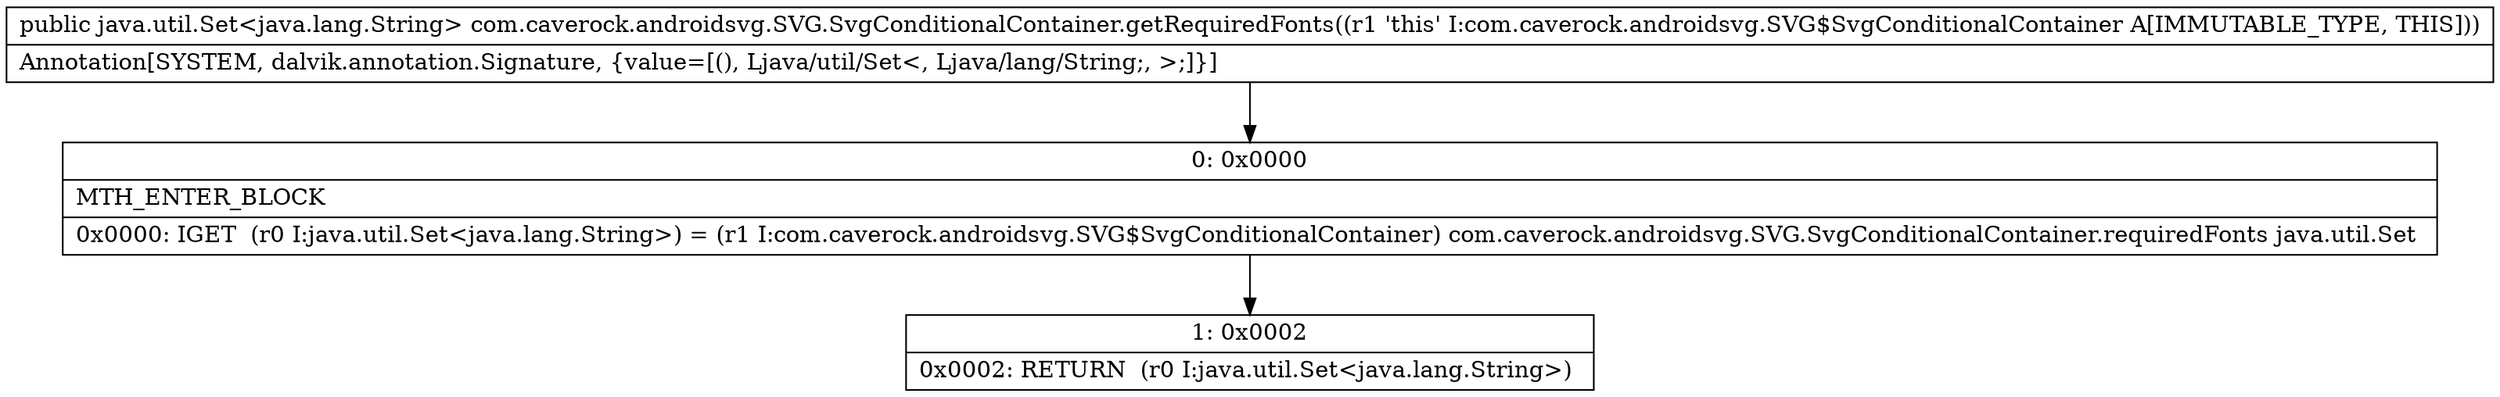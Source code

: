 digraph "CFG forcom.caverock.androidsvg.SVG.SvgConditionalContainer.getRequiredFonts()Ljava\/util\/Set;" {
Node_0 [shape=record,label="{0\:\ 0x0000|MTH_ENTER_BLOCK\l|0x0000: IGET  (r0 I:java.util.Set\<java.lang.String\>) = (r1 I:com.caverock.androidsvg.SVG$SvgConditionalContainer) com.caverock.androidsvg.SVG.SvgConditionalContainer.requiredFonts java.util.Set \l}"];
Node_1 [shape=record,label="{1\:\ 0x0002|0x0002: RETURN  (r0 I:java.util.Set\<java.lang.String\>) \l}"];
MethodNode[shape=record,label="{public java.util.Set\<java.lang.String\> com.caverock.androidsvg.SVG.SvgConditionalContainer.getRequiredFonts((r1 'this' I:com.caverock.androidsvg.SVG$SvgConditionalContainer A[IMMUTABLE_TYPE, THIS]))  | Annotation[SYSTEM, dalvik.annotation.Signature, \{value=[(), Ljava\/util\/Set\<, Ljava\/lang\/String;, \>;]\}]\l}"];
MethodNode -> Node_0;
Node_0 -> Node_1;
}

